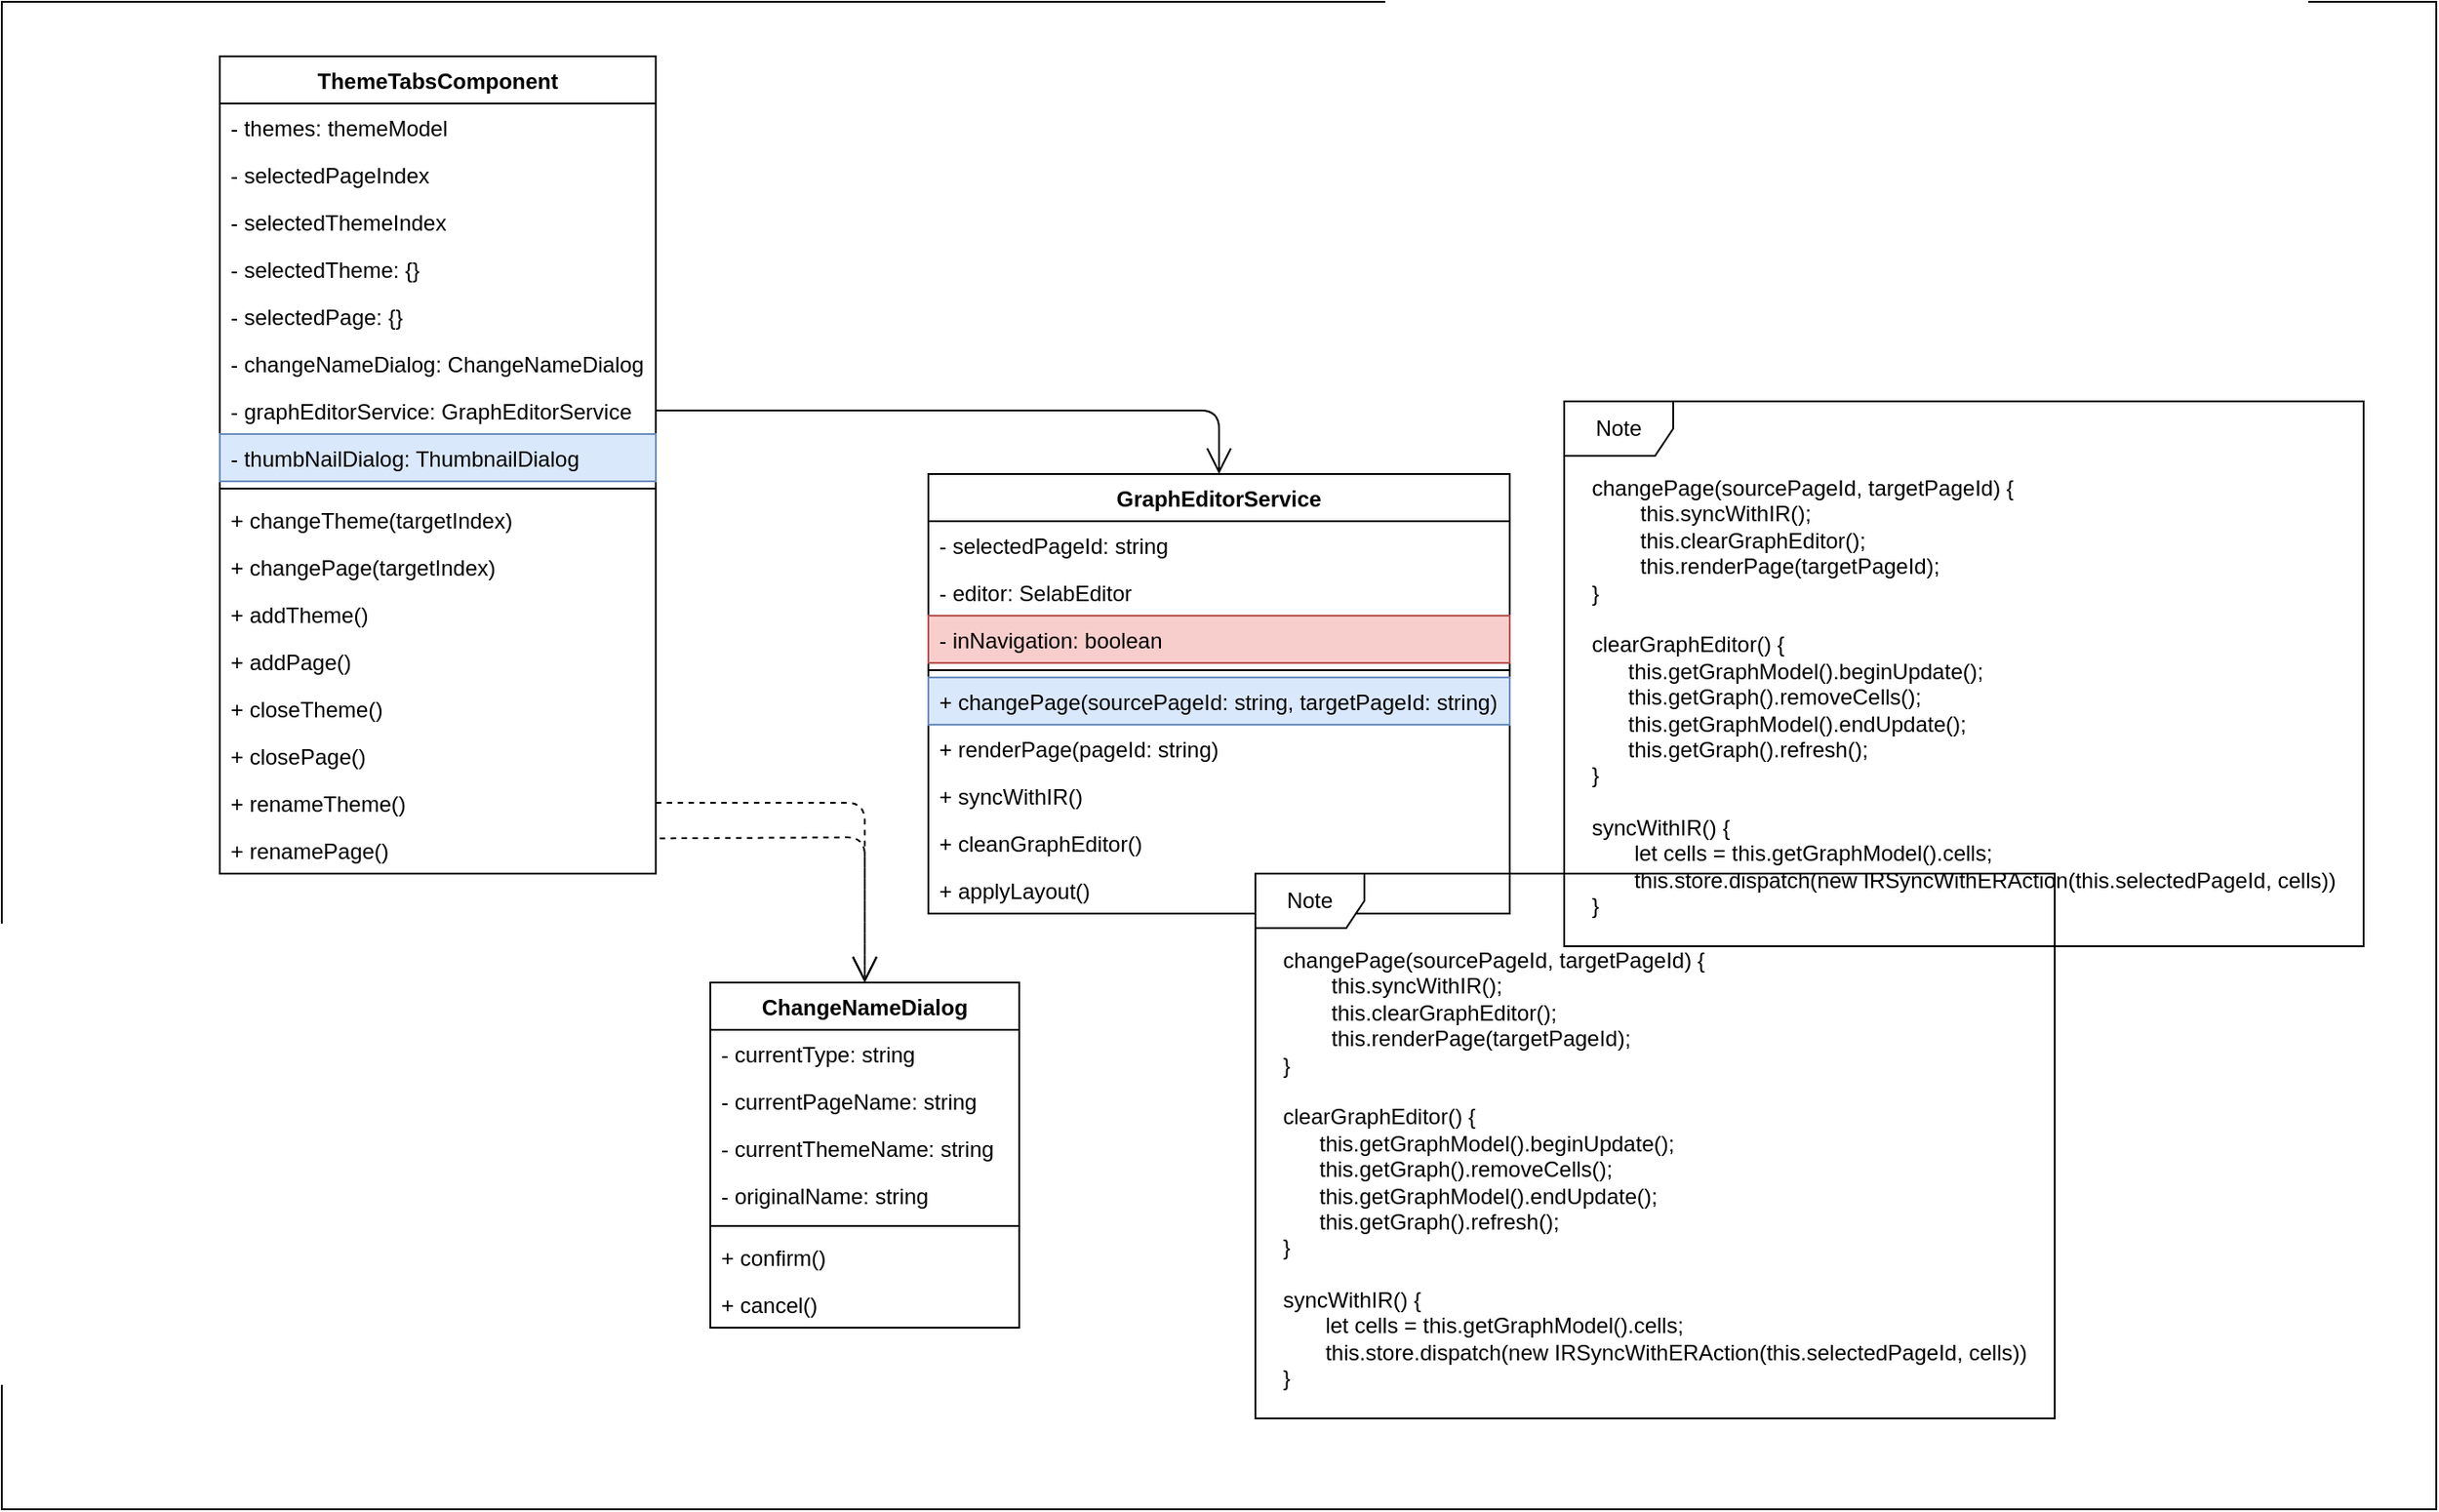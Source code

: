 <mxfile version="14.2.4" type="embed">
    <diagram id="_QP45CJGmBJISH5dbIWF" name="Page-1">
        <mxGraphModel dx="1973" dy="1824" grid="1" gridSize="10" guides="1" tooltips="1" connect="1" arrows="1" fold="1" page="1" pageScale="1" pageWidth="850" pageHeight="1100" math="0" shadow="0">
            <root>
                <mxCell id="0"/>
                <mxCell id="1" parent="0"/>
                <mxCell id="51" value="" style="rounded=0;whiteSpace=wrap;html=1;" vertex="1" parent="1">
                    <mxGeometry x="-120" y="-10" width="1340" height="830" as="geometry"/>
                </mxCell>
                <mxCell id="2" value="ThemeTabsComponent" style="swimlane;fontStyle=1;align=center;verticalAlign=top;childLayout=stackLayout;horizontal=1;startSize=26;horizontalStack=0;resizeParent=1;resizeParentMax=0;resizeLast=0;collapsible=1;marginBottom=0;" parent="1" vertex="1">
                    <mxGeometry y="20" width="240" height="450" as="geometry"/>
                </mxCell>
                <mxCell id="3" value="- themes: themeModel" style="text;strokeColor=none;fillColor=none;align=left;verticalAlign=top;spacingLeft=4;spacingRight=4;overflow=hidden;rotatable=0;points=[[0,0.5],[1,0.5]];portConstraint=eastwest;" parent="2" vertex="1">
                    <mxGeometry y="26" width="240" height="26" as="geometry"/>
                </mxCell>
                <mxCell id="14" value="- selectedPageIndex" style="text;strokeColor=none;fillColor=none;align=left;verticalAlign=top;spacingLeft=4;spacingRight=4;overflow=hidden;rotatable=0;points=[[0,0.5],[1,0.5]];portConstraint=eastwest;" parent="2" vertex="1">
                    <mxGeometry y="52" width="240" height="26" as="geometry"/>
                </mxCell>
                <mxCell id="17" value="- selectedThemeIndex" style="text;strokeColor=none;fillColor=none;align=left;verticalAlign=top;spacingLeft=4;spacingRight=4;overflow=hidden;rotatable=0;points=[[0,0.5],[1,0.5]];portConstraint=eastwest;" parent="2" vertex="1">
                    <mxGeometry y="78" width="240" height="26" as="geometry"/>
                </mxCell>
                <mxCell id="15" value="- selectedTheme: {}" style="text;strokeColor=none;fillColor=none;align=left;verticalAlign=top;spacingLeft=4;spacingRight=4;overflow=hidden;rotatable=0;points=[[0,0.5],[1,0.5]];portConstraint=eastwest;" parent="2" vertex="1">
                    <mxGeometry y="104" width="240" height="26" as="geometry"/>
                </mxCell>
                <mxCell id="16" value="- selectedPage: {}" style="text;strokeColor=none;fillColor=none;align=left;verticalAlign=top;spacingLeft=4;spacingRight=4;overflow=hidden;rotatable=0;points=[[0,0.5],[1,0.5]];portConstraint=eastwest;" parent="2" vertex="1">
                    <mxGeometry y="130" width="240" height="26" as="geometry"/>
                </mxCell>
                <mxCell id="23" value="- changeNameDialog: ChangeNameDialog" style="text;strokeColor=none;fillColor=none;align=left;verticalAlign=top;spacingLeft=4;spacingRight=4;overflow=hidden;rotatable=0;points=[[0,0.5],[1,0.5]];portConstraint=eastwest;" parent="2" vertex="1">
                    <mxGeometry y="156" width="240" height="26" as="geometry"/>
                </mxCell>
                <mxCell id="22" value="- graphEditorService: GraphEditorService" style="text;strokeColor=none;fillColor=none;align=left;verticalAlign=top;spacingLeft=4;spacingRight=4;overflow=hidden;rotatable=0;points=[[0,0.5],[1,0.5]];portConstraint=eastwest;" parent="2" vertex="1">
                    <mxGeometry y="182" width="240" height="26" as="geometry"/>
                </mxCell>
                <mxCell id="52" value="- thumbNailDialog: ThumbnailDialog" style="text;strokeColor=#6c8ebf;fillColor=#dae8fc;align=left;verticalAlign=top;spacingLeft=4;spacingRight=4;overflow=hidden;rotatable=0;points=[[0,0.5],[1,0.5]];portConstraint=eastwest;" vertex="1" parent="2">
                    <mxGeometry y="208" width="240" height="26" as="geometry"/>
                </mxCell>
                <mxCell id="4" value="" style="line;strokeWidth=1;fillColor=none;align=left;verticalAlign=middle;spacingTop=-1;spacingLeft=3;spacingRight=3;rotatable=0;labelPosition=right;points=[];portConstraint=eastwest;" parent="2" vertex="1">
                    <mxGeometry y="234" width="240" height="8" as="geometry"/>
                </mxCell>
                <mxCell id="5" value="+ changeTheme(targetIndex)" style="text;align=left;verticalAlign=top;spacingLeft=4;spacingRight=4;overflow=hidden;rotatable=0;points=[[0,0.5],[1,0.5]];portConstraint=eastwest;" parent="2" vertex="1">
                    <mxGeometry y="242" width="240" height="26" as="geometry"/>
                </mxCell>
                <mxCell id="24" value="+ changePage(targetIndex)" style="text;strokeColor=none;fillColor=none;align=left;verticalAlign=top;spacingLeft=4;spacingRight=4;overflow=hidden;rotatable=0;points=[[0,0.5],[1,0.5]];portConstraint=eastwest;" parent="2" vertex="1">
                    <mxGeometry y="268" width="240" height="26" as="geometry"/>
                </mxCell>
                <mxCell id="25" value="+ addTheme()" style="text;strokeColor=none;fillColor=none;align=left;verticalAlign=top;spacingLeft=4;spacingRight=4;overflow=hidden;rotatable=0;points=[[0,0.5],[1,0.5]];portConstraint=eastwest;" parent="2" vertex="1">
                    <mxGeometry y="294" width="240" height="26" as="geometry"/>
                </mxCell>
                <mxCell id="26" value="+ addPage()" style="text;strokeColor=none;fillColor=none;align=left;verticalAlign=top;spacingLeft=4;spacingRight=4;overflow=hidden;rotatable=0;points=[[0,0.5],[1,0.5]];portConstraint=eastwest;" parent="2" vertex="1">
                    <mxGeometry y="320" width="240" height="26" as="geometry"/>
                </mxCell>
                <mxCell id="27" value="+ closeTheme()" style="text;strokeColor=none;fillColor=none;align=left;verticalAlign=top;spacingLeft=4;spacingRight=4;overflow=hidden;rotatable=0;points=[[0,0.5],[1,0.5]];portConstraint=eastwest;" parent="2" vertex="1">
                    <mxGeometry y="346" width="240" height="26" as="geometry"/>
                </mxCell>
                <mxCell id="28" value="+ closePage()" style="text;strokeColor=none;fillColor=none;align=left;verticalAlign=top;spacingLeft=4;spacingRight=4;overflow=hidden;rotatable=0;points=[[0,0.5],[1,0.5]];portConstraint=eastwest;" parent="2" vertex="1">
                    <mxGeometry y="372" width="240" height="26" as="geometry"/>
                </mxCell>
                <mxCell id="29" value="+ renameTheme()" style="text;strokeColor=none;fillColor=none;align=left;verticalAlign=top;spacingLeft=4;spacingRight=4;overflow=hidden;rotatable=0;points=[[0,0.5],[1,0.5]];portConstraint=eastwest;" parent="2" vertex="1">
                    <mxGeometry y="398" width="240" height="26" as="geometry"/>
                </mxCell>
                <mxCell id="30" value="+ renamePage()" style="text;strokeColor=none;fillColor=none;align=left;verticalAlign=top;spacingLeft=4;spacingRight=4;overflow=hidden;rotatable=0;points=[[0,0.5],[1,0.5]];portConstraint=eastwest;" parent="2" vertex="1">
                    <mxGeometry y="424" width="240" height="26" as="geometry"/>
                </mxCell>
                <mxCell id="6" value="ChangeNameDialog" style="swimlane;fontStyle=1;align=center;verticalAlign=top;childLayout=stackLayout;horizontal=1;startSize=26;horizontalStack=0;resizeParent=1;resizeParentMax=0;resizeLast=0;collapsible=1;marginBottom=0;" parent="1" vertex="1">
                    <mxGeometry x="270" y="530" width="170" height="190" as="geometry"/>
                </mxCell>
                <mxCell id="7" value="- currentType: string" style="text;strokeColor=none;fillColor=none;align=left;verticalAlign=top;spacingLeft=4;spacingRight=4;overflow=hidden;rotatable=0;points=[[0,0.5],[1,0.5]];portConstraint=eastwest;" parent="6" vertex="1">
                    <mxGeometry y="26" width="170" height="26" as="geometry"/>
                </mxCell>
                <mxCell id="10" value="- currentPageName: string" style="text;strokeColor=none;fillColor=none;align=left;verticalAlign=top;spacingLeft=4;spacingRight=4;overflow=hidden;rotatable=0;points=[[0,0.5],[1,0.5]];portConstraint=eastwest;" parent="6" vertex="1">
                    <mxGeometry y="52" width="170" height="26" as="geometry"/>
                </mxCell>
                <mxCell id="11" value="- currentThemeName: string" style="text;strokeColor=none;fillColor=none;align=left;verticalAlign=top;spacingLeft=4;spacingRight=4;overflow=hidden;rotatable=0;points=[[0,0.5],[1,0.5]];portConstraint=eastwest;" parent="6" vertex="1">
                    <mxGeometry y="78" width="170" height="26" as="geometry"/>
                </mxCell>
                <mxCell id="12" value="- originalName: string" style="text;strokeColor=none;fillColor=none;align=left;verticalAlign=top;spacingLeft=4;spacingRight=4;overflow=hidden;rotatable=0;points=[[0,0.5],[1,0.5]];portConstraint=eastwest;" parent="6" vertex="1">
                    <mxGeometry y="104" width="170" height="26" as="geometry"/>
                </mxCell>
                <mxCell id="8" value="" style="line;strokeWidth=1;fillColor=none;align=left;verticalAlign=middle;spacingTop=-1;spacingLeft=3;spacingRight=3;rotatable=0;labelPosition=right;points=[];portConstraint=eastwest;" parent="6" vertex="1">
                    <mxGeometry y="130" width="170" height="8" as="geometry"/>
                </mxCell>
                <mxCell id="9" value="+ confirm()" style="text;strokeColor=none;fillColor=none;align=left;verticalAlign=top;spacingLeft=4;spacingRight=4;overflow=hidden;rotatable=0;points=[[0,0.5],[1,0.5]];portConstraint=eastwest;" parent="6" vertex="1">
                    <mxGeometry y="138" width="170" height="26" as="geometry"/>
                </mxCell>
                <mxCell id="13" value="+ cancel()" style="text;strokeColor=none;fillColor=none;align=left;verticalAlign=top;spacingLeft=4;spacingRight=4;overflow=hidden;rotatable=0;points=[[0,0.5],[1,0.5]];portConstraint=eastwest;" parent="6" vertex="1">
                    <mxGeometry y="164" width="170" height="26" as="geometry"/>
                </mxCell>
                <mxCell id="18" value="GraphEditorService" style="swimlane;fontStyle=1;align=center;verticalAlign=top;childLayout=stackLayout;horizontal=1;startSize=26;horizontalStack=0;resizeParent=1;resizeParentMax=0;resizeLast=0;collapsible=1;marginBottom=0;" parent="1" vertex="1">
                    <mxGeometry x="390" y="250" width="320" height="242" as="geometry"/>
                </mxCell>
                <mxCell id="19" value="- selectedPageId: string" style="text;strokeColor=none;fillColor=none;align=left;verticalAlign=top;spacingLeft=4;spacingRight=4;overflow=hidden;rotatable=0;points=[[0,0.5],[1,0.5]];portConstraint=eastwest;" parent="18" vertex="1">
                    <mxGeometry y="26" width="320" height="26" as="geometry"/>
                </mxCell>
                <mxCell id="34" value="- editor: SelabEditor" style="text;strokeColor=none;fillColor=none;align=left;verticalAlign=top;spacingLeft=4;spacingRight=4;overflow=hidden;rotatable=0;points=[[0,0.5],[1,0.5]];portConstraint=eastwest;" parent="18" vertex="1">
                    <mxGeometry y="52" width="320" height="26" as="geometry"/>
                </mxCell>
                <mxCell id="36" value="- inNavigation: boolean" style="text;strokeColor=#b85450;fillColor=#f8cecc;align=left;verticalAlign=top;spacingLeft=4;spacingRight=4;overflow=hidden;rotatable=0;points=[[0,0.5],[1,0.5]];portConstraint=eastwest;" parent="18" vertex="1">
                    <mxGeometry y="78" width="320" height="26" as="geometry"/>
                </mxCell>
                <mxCell id="20" value="" style="line;strokeWidth=1;fillColor=none;align=left;verticalAlign=middle;spacingTop=-1;spacingLeft=3;spacingRight=3;rotatable=0;labelPosition=right;points=[];portConstraint=eastwest;" parent="18" vertex="1">
                    <mxGeometry y="104" width="320" height="8" as="geometry"/>
                </mxCell>
                <mxCell id="21" value="+ changePage(sourcePageId: string, targetPageId: string)" style="text;strokeColor=#6c8ebf;fillColor=#dae8fc;align=left;verticalAlign=top;spacingLeft=4;spacingRight=4;overflow=hidden;rotatable=0;points=[[0,0.5],[1,0.5]];portConstraint=eastwest;" parent="18" vertex="1">
                    <mxGeometry y="112" width="320" height="26" as="geometry"/>
                </mxCell>
                <mxCell id="37" value="+ renderPage(pageId: string)" style="text;strokeColor=none;fillColor=none;align=left;verticalAlign=top;spacingLeft=4;spacingRight=4;overflow=hidden;rotatable=0;points=[[0,0.5],[1,0.5]];portConstraint=eastwest;" parent="18" vertex="1">
                    <mxGeometry y="138" width="320" height="26" as="geometry"/>
                </mxCell>
                <mxCell id="39" value="+ syncWithIR()" style="text;strokeColor=none;fillColor=none;align=left;verticalAlign=top;spacingLeft=4;spacingRight=4;overflow=hidden;rotatable=0;points=[[0,0.5],[1,0.5]];portConstraint=eastwest;" parent="18" vertex="1">
                    <mxGeometry y="164" width="320" height="26" as="geometry"/>
                </mxCell>
                <mxCell id="33" value="+ cleanGraphEditor()" style="text;strokeColor=none;fillColor=none;align=left;verticalAlign=top;spacingLeft=4;spacingRight=4;overflow=hidden;rotatable=0;points=[[0,0.5],[1,0.5]];portConstraint=eastwest;" parent="18" vertex="1">
                    <mxGeometry y="190" width="320" height="26" as="geometry"/>
                </mxCell>
                <mxCell id="40" value="+ applyLayout()" style="text;strokeColor=none;fillColor=none;align=left;verticalAlign=top;spacingLeft=4;spacingRight=4;overflow=hidden;rotatable=0;points=[[0,0.5],[1,0.5]];portConstraint=eastwest;" parent="18" vertex="1">
                    <mxGeometry y="216" width="320" height="26" as="geometry"/>
                </mxCell>
                <mxCell id="31" value="Use" style="endArrow=open;endSize=12;dashed=1;html=1;exitX=1;exitY=0.5;exitDx=0;exitDy=0;entryX=0.5;entryY=0;entryDx=0;entryDy=0;fontStyle=0;noLabel=1;fontColor=none;" parent="1" source="29" target="6" edge="1">
                    <mxGeometry width="160" relative="1" as="geometry">
                        <mxPoint x="320" y="240" as="sourcePoint"/>
                        <mxPoint x="480" y="240" as="targetPoint"/>
                        <Array as="points">
                            <mxPoint x="355" y="431"/>
                        </Array>
                    </mxGeometry>
                </mxCell>
                <mxCell id="32" value="Use" style="endArrow=open;endSize=12;dashed=1;html=1;exitX=1.009;exitY=0.254;exitDx=0;exitDy=0;entryX=0.5;entryY=0;entryDx=0;entryDy=0;fontStyle=0;noLabel=1;fontColor=none;exitPerimeter=0;" parent="1" source="30" target="6" edge="1">
                    <mxGeometry width="160" relative="1" as="geometry">
                        <mxPoint x="250" y="415" as="sourcePoint"/>
                        <mxPoint x="365" y="540" as="targetPoint"/>
                        <Array as="points">
                            <mxPoint x="355" y="450"/>
                        </Array>
                    </mxGeometry>
                </mxCell>
                <mxCell id="41" value="" style="endArrow=open;endFill=1;endSize=12;html=1;fontColor=none;exitX=1;exitY=0.5;exitDx=0;exitDy=0;entryX=0.5;entryY=0;entryDx=0;entryDy=0;" parent="1" source="22" target="18" edge="1">
                    <mxGeometry width="160" relative="1" as="geometry">
                        <mxPoint x="320" y="360" as="sourcePoint"/>
                        <mxPoint x="480" y="360" as="targetPoint"/>
                        <Array as="points">
                            <mxPoint x="550" y="215"/>
                        </Array>
                    </mxGeometry>
                </mxCell>
                <mxCell id="50" value="" style="group" parent="1" vertex="1" connectable="0">
                    <mxGeometry x="740" y="210" width="440" height="560" as="geometry"/>
                </mxCell>
                <mxCell id="48" value="Note" style="shape=umlFrame;whiteSpace=wrap;html=1;fillColor=#FFFFFF;fontColor=none;" parent="50" vertex="1">
                    <mxGeometry width="440" height="300" as="geometry"/>
                </mxCell>
                <mxCell id="49" value="&lt;div style=&quot;text-align: left&quot;&gt;&lt;span&gt;changePage(sourcePageId, targetPageId) {&lt;/span&gt;&lt;/div&gt;&lt;div style=&quot;text-align: left&quot;&gt;&amp;nbsp; &amp;nbsp; &amp;nbsp; &amp;nbsp; this.syncWithIR();&lt;/div&gt;&lt;div style=&quot;text-align: left&quot;&gt;&amp;nbsp; &amp;nbsp; &amp;nbsp; &amp;nbsp; this.clearGraphEditor();&lt;/div&gt;&lt;div style=&quot;text-align: left&quot;&gt;&amp;nbsp; &amp;nbsp; &amp;nbsp; &amp;nbsp; this.renderPage(targetPageId);&lt;/div&gt;&lt;div style=&quot;text-align: left&quot;&gt;&lt;span&gt;}&lt;/span&gt;&lt;/div&gt;&lt;div style=&quot;text-align: left&quot;&gt;&lt;span&gt;&lt;br&gt;&lt;/span&gt;&lt;/div&gt;&lt;div style=&quot;text-align: left&quot;&gt;clearGraphEditor() {&lt;/div&gt;&lt;div style=&quot;text-align: left&quot;&gt;&amp;nbsp; &amp;nbsp; &amp;nbsp; this.getGraphModel().beginUpdate();&lt;/div&gt;&lt;div style=&quot;text-align: left&quot;&gt;&amp;nbsp; &amp;nbsp; &amp;nbsp; this.getGraph().removeCells();&lt;/div&gt;&lt;div style=&quot;text-align: left&quot;&gt;&amp;nbsp; &amp;nbsp; &amp;nbsp; this.getGraphModel().endUpdate();&lt;/div&gt;&lt;div style=&quot;text-align: left&quot;&gt;&amp;nbsp; &amp;nbsp; &amp;nbsp; this.getGraph().refresh();&lt;/div&gt;&lt;div style=&quot;text-align: left&quot;&gt;&lt;span&gt;}&lt;/span&gt;&lt;/div&gt;&lt;div style=&quot;text-align: left&quot;&gt;&lt;span&gt;&lt;br&gt;&lt;/span&gt;&lt;/div&gt;&lt;div style=&quot;text-align: left&quot;&gt;&lt;span&gt;syncWithIR() {&lt;/span&gt;&lt;/div&gt;&lt;div style=&quot;text-align: left&quot;&gt;&lt;span&gt;&amp;nbsp; &amp;nbsp; &amp;nbsp; &amp;nbsp;let cells = this.getGraphModel().cells;&lt;/span&gt;&lt;/div&gt;&lt;div style=&quot;text-align: left&quot;&gt;&lt;span&gt;&amp;nbsp; &amp;nbsp; &amp;nbsp; &amp;nbsp;this.store.dispatch(new IRSyncWithERAction(this.selectedPageId, cells))&lt;/span&gt;&lt;/div&gt;&lt;div style=&quot;text-align: left&quot;&gt;&lt;span&gt;}&lt;/span&gt;&lt;/div&gt;&lt;div style=&quot;text-align: left&quot;&gt;&lt;br&gt;&lt;/div&gt;" style="text;html=1;strokeColor=none;fillColor=none;align=center;verticalAlign=middle;whiteSpace=wrap;rounded=0;fontColor=none;" parent="50" vertex="1">
                    <mxGeometry x="10" y="50" width="420" height="240" as="geometry"/>
                </mxCell>
                <mxCell id="53" value="" style="group" vertex="1" connectable="0" parent="50">
                    <mxGeometry x="-170" y="260" width="440" height="300" as="geometry"/>
                </mxCell>
                <mxCell id="54" value="Note" style="shape=umlFrame;whiteSpace=wrap;html=1;fillColor=#FFFFFF;fontColor=none;" vertex="1" parent="53">
                    <mxGeometry width="440" height="300" as="geometry"/>
                </mxCell>
                <mxCell id="55" value="&lt;div style=&quot;text-align: left&quot;&gt;&lt;span&gt;changePage(sourcePageId, targetPageId) {&lt;/span&gt;&lt;/div&gt;&lt;div style=&quot;text-align: left&quot;&gt;&amp;nbsp; &amp;nbsp; &amp;nbsp; &amp;nbsp; this.syncWithIR();&lt;/div&gt;&lt;div style=&quot;text-align: left&quot;&gt;&amp;nbsp; &amp;nbsp; &amp;nbsp; &amp;nbsp; this.clearGraphEditor();&lt;/div&gt;&lt;div style=&quot;text-align: left&quot;&gt;&amp;nbsp; &amp;nbsp; &amp;nbsp; &amp;nbsp; this.renderPage(targetPageId);&lt;/div&gt;&lt;div style=&quot;text-align: left&quot;&gt;&lt;span&gt;}&lt;/span&gt;&lt;/div&gt;&lt;div style=&quot;text-align: left&quot;&gt;&lt;span&gt;&lt;br&gt;&lt;/span&gt;&lt;/div&gt;&lt;div style=&quot;text-align: left&quot;&gt;clearGraphEditor() {&lt;/div&gt;&lt;div style=&quot;text-align: left&quot;&gt;&amp;nbsp; &amp;nbsp; &amp;nbsp; this.getGraphModel().beginUpdate();&lt;/div&gt;&lt;div style=&quot;text-align: left&quot;&gt;&amp;nbsp; &amp;nbsp; &amp;nbsp; this.getGraph().removeCells();&lt;/div&gt;&lt;div style=&quot;text-align: left&quot;&gt;&amp;nbsp; &amp;nbsp; &amp;nbsp; this.getGraphModel().endUpdate();&lt;/div&gt;&lt;div style=&quot;text-align: left&quot;&gt;&amp;nbsp; &amp;nbsp; &amp;nbsp; this.getGraph().refresh();&lt;/div&gt;&lt;div style=&quot;text-align: left&quot;&gt;&lt;span&gt;}&lt;/span&gt;&lt;/div&gt;&lt;div style=&quot;text-align: left&quot;&gt;&lt;span&gt;&lt;br&gt;&lt;/span&gt;&lt;/div&gt;&lt;div style=&quot;text-align: left&quot;&gt;&lt;span&gt;syncWithIR() {&lt;/span&gt;&lt;/div&gt;&lt;div style=&quot;text-align: left&quot;&gt;&lt;span&gt;&amp;nbsp; &amp;nbsp; &amp;nbsp; &amp;nbsp;let cells = this.getGraphModel().cells;&lt;/span&gt;&lt;/div&gt;&lt;div style=&quot;text-align: left&quot;&gt;&lt;span&gt;&amp;nbsp; &amp;nbsp; &amp;nbsp; &amp;nbsp;this.store.dispatch(new IRSyncWithERAction(this.selectedPageId, cells))&lt;/span&gt;&lt;/div&gt;&lt;div style=&quot;text-align: left&quot;&gt;&lt;span&gt;}&lt;/span&gt;&lt;/div&gt;&lt;div style=&quot;text-align: left&quot;&gt;&lt;br&gt;&lt;/div&gt;" style="text;html=1;strokeColor=none;fillColor=none;align=center;verticalAlign=middle;whiteSpace=wrap;rounded=0;fontColor=none;" vertex="1" parent="53">
                    <mxGeometry x="10" y="50" width="420" height="240" as="geometry"/>
                </mxCell>
            </root>
        </mxGraphModel>
    </diagram>
</mxfile>